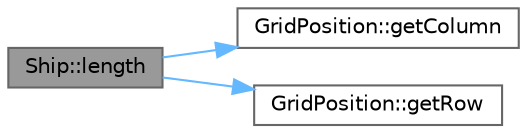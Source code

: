 digraph "Ship::length"
{
 // LATEX_PDF_SIZE
  bgcolor="transparent";
  edge [fontname=Helvetica,fontsize=10,labelfontname=Helvetica,labelfontsize=10];
  node [fontname=Helvetica,fontsize=10,shape=box,height=0.2,width=0.4];
  rankdir="LR";
  Node1 [id="Node000001",label="Ship::length",height=0.2,width=0.4,color="gray40", fillcolor="grey60", style="filled", fontcolor="black",tooltip="Calculates the length of the ship."];
  Node1 -> Node2 [id="edge3_Node000001_Node000002",color="steelblue1",style="solid",tooltip=" "];
  Node2 [id="Node000002",label="GridPosition::getColumn",height=0.2,width=0.4,color="grey40", fillcolor="white", style="filled",URL="$class_grid_position.html#a8fb0a647043e8b5d9babb338a182a470",tooltip="Get the column of the GridPosition."];
  Node1 -> Node3 [id="edge4_Node000001_Node000003",color="steelblue1",style="solid",tooltip=" "];
  Node3 [id="Node000003",label="GridPosition::getRow",height=0.2,width=0.4,color="grey40", fillcolor="white", style="filled",URL="$class_grid_position.html#a2f3ba3cebd9c9858cdd056a450399567",tooltip="Get the row of the GridPosition."];
}
